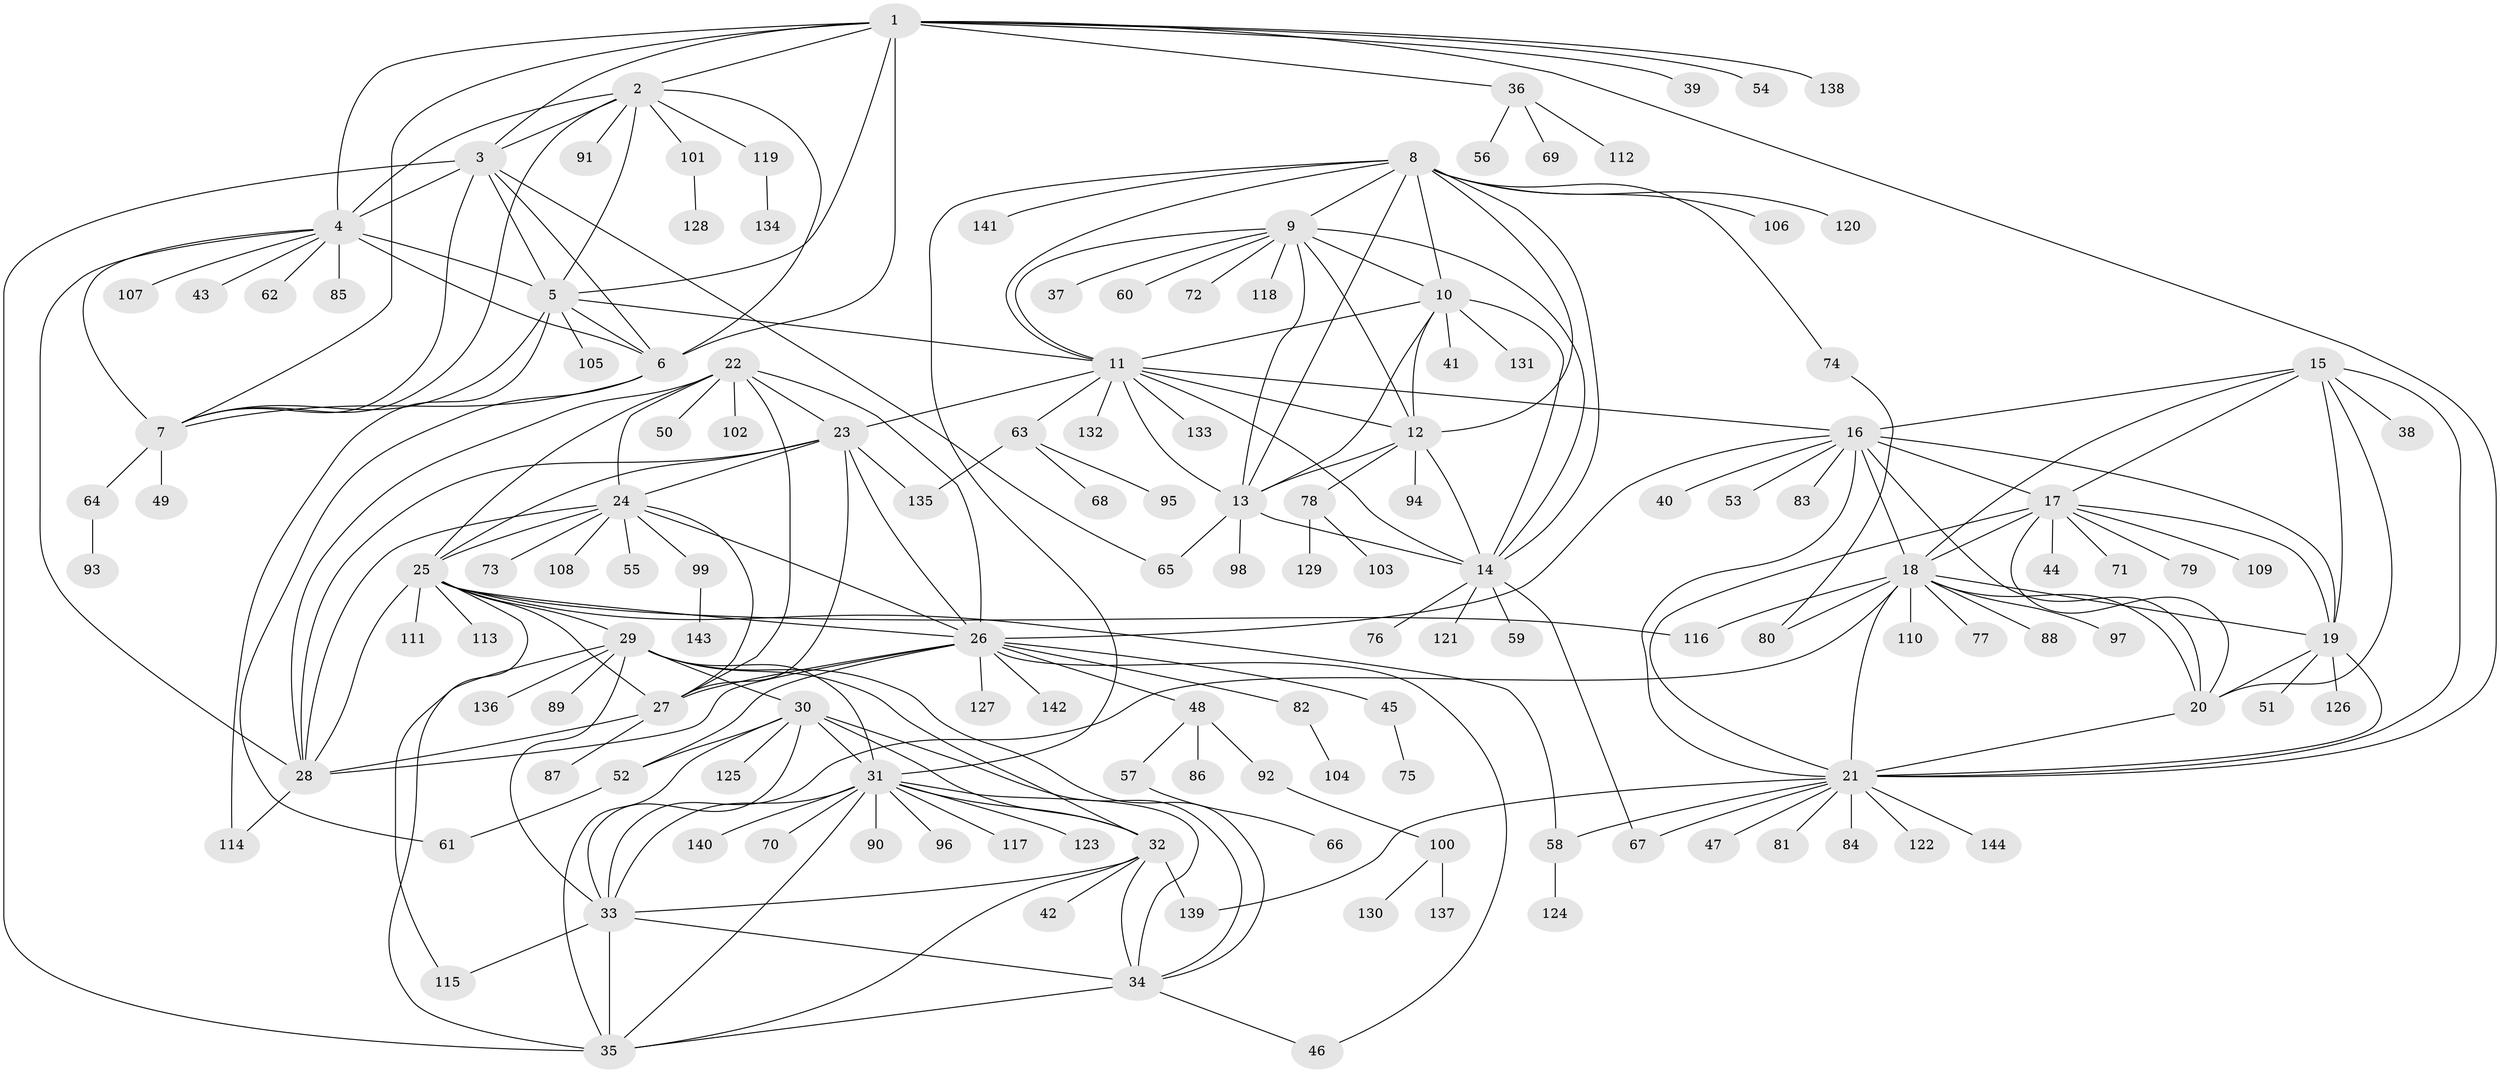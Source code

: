 // Generated by graph-tools (version 1.1) at 2025/02/03/09/25 03:02:44]
// undirected, 144 vertices, 236 edges
graph export_dot {
graph [start="1"]
  node [color=gray90,style=filled];
  1;
  2;
  3;
  4;
  5;
  6;
  7;
  8;
  9;
  10;
  11;
  12;
  13;
  14;
  15;
  16;
  17;
  18;
  19;
  20;
  21;
  22;
  23;
  24;
  25;
  26;
  27;
  28;
  29;
  30;
  31;
  32;
  33;
  34;
  35;
  36;
  37;
  38;
  39;
  40;
  41;
  42;
  43;
  44;
  45;
  46;
  47;
  48;
  49;
  50;
  51;
  52;
  53;
  54;
  55;
  56;
  57;
  58;
  59;
  60;
  61;
  62;
  63;
  64;
  65;
  66;
  67;
  68;
  69;
  70;
  71;
  72;
  73;
  74;
  75;
  76;
  77;
  78;
  79;
  80;
  81;
  82;
  83;
  84;
  85;
  86;
  87;
  88;
  89;
  90;
  91;
  92;
  93;
  94;
  95;
  96;
  97;
  98;
  99;
  100;
  101;
  102;
  103;
  104;
  105;
  106;
  107;
  108;
  109;
  110;
  111;
  112;
  113;
  114;
  115;
  116;
  117;
  118;
  119;
  120;
  121;
  122;
  123;
  124;
  125;
  126;
  127;
  128;
  129;
  130;
  131;
  132;
  133;
  134;
  135;
  136;
  137;
  138;
  139;
  140;
  141;
  142;
  143;
  144;
  1 -- 2;
  1 -- 3;
  1 -- 4;
  1 -- 5;
  1 -- 6;
  1 -- 7;
  1 -- 21;
  1 -- 36;
  1 -- 39;
  1 -- 54;
  1 -- 138;
  2 -- 3;
  2 -- 4;
  2 -- 5;
  2 -- 6;
  2 -- 7;
  2 -- 91;
  2 -- 101;
  2 -- 119;
  3 -- 4;
  3 -- 5;
  3 -- 6;
  3 -- 7;
  3 -- 35;
  3 -- 65;
  4 -- 5;
  4 -- 6;
  4 -- 7;
  4 -- 28;
  4 -- 43;
  4 -- 62;
  4 -- 85;
  4 -- 107;
  5 -- 6;
  5 -- 7;
  5 -- 11;
  5 -- 105;
  5 -- 114;
  6 -- 7;
  6 -- 61;
  7 -- 49;
  7 -- 64;
  8 -- 9;
  8 -- 10;
  8 -- 11;
  8 -- 12;
  8 -- 13;
  8 -- 14;
  8 -- 31;
  8 -- 74;
  8 -- 106;
  8 -- 120;
  8 -- 141;
  9 -- 10;
  9 -- 11;
  9 -- 12;
  9 -- 13;
  9 -- 14;
  9 -- 37;
  9 -- 60;
  9 -- 72;
  9 -- 118;
  10 -- 11;
  10 -- 12;
  10 -- 13;
  10 -- 14;
  10 -- 41;
  10 -- 131;
  11 -- 12;
  11 -- 13;
  11 -- 14;
  11 -- 16;
  11 -- 23;
  11 -- 63;
  11 -- 132;
  11 -- 133;
  12 -- 13;
  12 -- 14;
  12 -- 78;
  12 -- 94;
  13 -- 14;
  13 -- 65;
  13 -- 98;
  14 -- 59;
  14 -- 67;
  14 -- 76;
  14 -- 121;
  15 -- 16;
  15 -- 17;
  15 -- 18;
  15 -- 19;
  15 -- 20;
  15 -- 21;
  15 -- 38;
  16 -- 17;
  16 -- 18;
  16 -- 19;
  16 -- 20;
  16 -- 21;
  16 -- 26;
  16 -- 40;
  16 -- 53;
  16 -- 83;
  17 -- 18;
  17 -- 19;
  17 -- 20;
  17 -- 21;
  17 -- 44;
  17 -- 71;
  17 -- 79;
  17 -- 109;
  18 -- 19;
  18 -- 20;
  18 -- 21;
  18 -- 33;
  18 -- 77;
  18 -- 80;
  18 -- 88;
  18 -- 97;
  18 -- 110;
  18 -- 116;
  19 -- 20;
  19 -- 21;
  19 -- 51;
  19 -- 126;
  20 -- 21;
  21 -- 47;
  21 -- 58;
  21 -- 67;
  21 -- 81;
  21 -- 84;
  21 -- 122;
  21 -- 139;
  21 -- 144;
  22 -- 23;
  22 -- 24;
  22 -- 25;
  22 -- 26;
  22 -- 27;
  22 -- 28;
  22 -- 50;
  22 -- 102;
  23 -- 24;
  23 -- 25;
  23 -- 26;
  23 -- 27;
  23 -- 28;
  23 -- 135;
  24 -- 25;
  24 -- 26;
  24 -- 27;
  24 -- 28;
  24 -- 55;
  24 -- 73;
  24 -- 99;
  24 -- 108;
  25 -- 26;
  25 -- 27;
  25 -- 28;
  25 -- 29;
  25 -- 58;
  25 -- 111;
  25 -- 113;
  25 -- 115;
  25 -- 116;
  26 -- 27;
  26 -- 28;
  26 -- 45;
  26 -- 46;
  26 -- 48;
  26 -- 52;
  26 -- 82;
  26 -- 127;
  26 -- 142;
  27 -- 28;
  27 -- 87;
  28 -- 114;
  29 -- 30;
  29 -- 31;
  29 -- 32;
  29 -- 33;
  29 -- 34;
  29 -- 35;
  29 -- 89;
  29 -- 136;
  30 -- 31;
  30 -- 32;
  30 -- 33;
  30 -- 34;
  30 -- 35;
  30 -- 52;
  30 -- 125;
  31 -- 32;
  31 -- 33;
  31 -- 34;
  31 -- 35;
  31 -- 70;
  31 -- 90;
  31 -- 96;
  31 -- 117;
  31 -- 123;
  31 -- 140;
  32 -- 33;
  32 -- 34;
  32 -- 35;
  32 -- 42;
  32 -- 139;
  33 -- 34;
  33 -- 35;
  33 -- 115;
  34 -- 35;
  34 -- 46;
  36 -- 56;
  36 -- 69;
  36 -- 112;
  45 -- 75;
  48 -- 57;
  48 -- 86;
  48 -- 92;
  52 -- 61;
  57 -- 66;
  58 -- 124;
  63 -- 68;
  63 -- 95;
  63 -- 135;
  64 -- 93;
  74 -- 80;
  78 -- 103;
  78 -- 129;
  82 -- 104;
  92 -- 100;
  99 -- 143;
  100 -- 130;
  100 -- 137;
  101 -- 128;
  119 -- 134;
}
